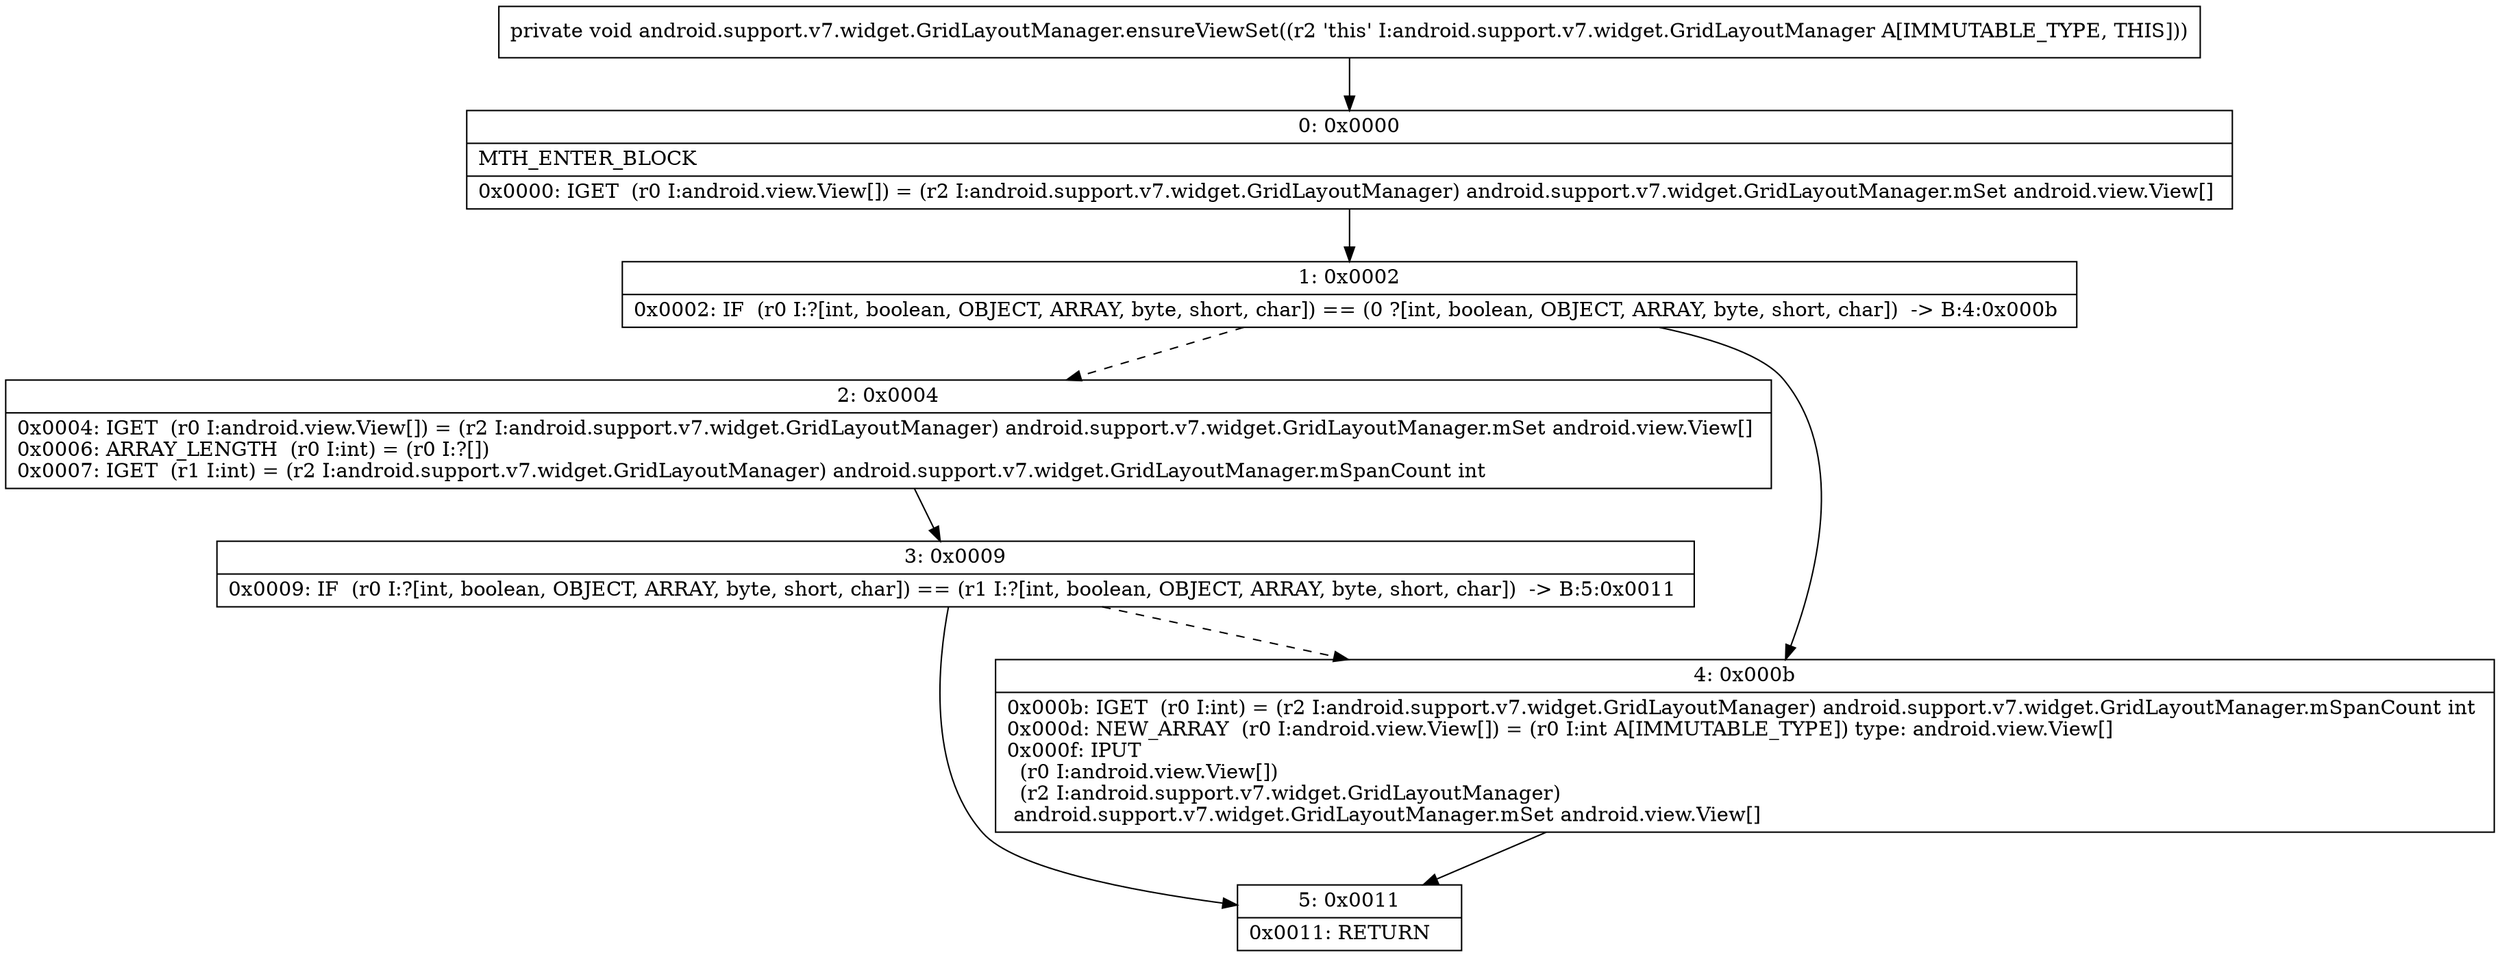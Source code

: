 digraph "CFG forandroid.support.v7.widget.GridLayoutManager.ensureViewSet()V" {
Node_0 [shape=record,label="{0\:\ 0x0000|MTH_ENTER_BLOCK\l|0x0000: IGET  (r0 I:android.view.View[]) = (r2 I:android.support.v7.widget.GridLayoutManager) android.support.v7.widget.GridLayoutManager.mSet android.view.View[] \l}"];
Node_1 [shape=record,label="{1\:\ 0x0002|0x0002: IF  (r0 I:?[int, boolean, OBJECT, ARRAY, byte, short, char]) == (0 ?[int, boolean, OBJECT, ARRAY, byte, short, char])  \-\> B:4:0x000b \l}"];
Node_2 [shape=record,label="{2\:\ 0x0004|0x0004: IGET  (r0 I:android.view.View[]) = (r2 I:android.support.v7.widget.GridLayoutManager) android.support.v7.widget.GridLayoutManager.mSet android.view.View[] \l0x0006: ARRAY_LENGTH  (r0 I:int) = (r0 I:?[]) \l0x0007: IGET  (r1 I:int) = (r2 I:android.support.v7.widget.GridLayoutManager) android.support.v7.widget.GridLayoutManager.mSpanCount int \l}"];
Node_3 [shape=record,label="{3\:\ 0x0009|0x0009: IF  (r0 I:?[int, boolean, OBJECT, ARRAY, byte, short, char]) == (r1 I:?[int, boolean, OBJECT, ARRAY, byte, short, char])  \-\> B:5:0x0011 \l}"];
Node_4 [shape=record,label="{4\:\ 0x000b|0x000b: IGET  (r0 I:int) = (r2 I:android.support.v7.widget.GridLayoutManager) android.support.v7.widget.GridLayoutManager.mSpanCount int \l0x000d: NEW_ARRAY  (r0 I:android.view.View[]) = (r0 I:int A[IMMUTABLE_TYPE]) type: android.view.View[] \l0x000f: IPUT  \l  (r0 I:android.view.View[])\l  (r2 I:android.support.v7.widget.GridLayoutManager)\l android.support.v7.widget.GridLayoutManager.mSet android.view.View[] \l}"];
Node_5 [shape=record,label="{5\:\ 0x0011|0x0011: RETURN   \l}"];
MethodNode[shape=record,label="{private void android.support.v7.widget.GridLayoutManager.ensureViewSet((r2 'this' I:android.support.v7.widget.GridLayoutManager A[IMMUTABLE_TYPE, THIS])) }"];
MethodNode -> Node_0;
Node_0 -> Node_1;
Node_1 -> Node_2[style=dashed];
Node_1 -> Node_4;
Node_2 -> Node_3;
Node_3 -> Node_4[style=dashed];
Node_3 -> Node_5;
Node_4 -> Node_5;
}

